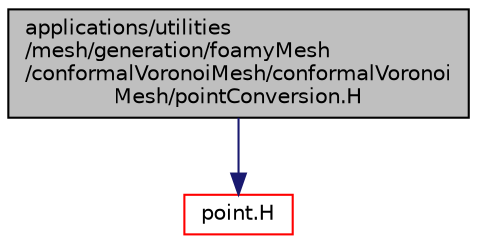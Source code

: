 digraph "applications/utilities/mesh/generation/foamyMesh/conformalVoronoiMesh/conformalVoronoiMesh/pointConversion.H"
{
  bgcolor="transparent";
  edge [fontname="Helvetica",fontsize="10",labelfontname="Helvetica",labelfontsize="10"];
  node [fontname="Helvetica",fontsize="10",shape=record];
  Node0 [label="applications/utilities\l/mesh/generation/foamyMesh\l/conformalVoronoiMesh/conformalVoronoi\lMesh/pointConversion.H",height=0.2,width=0.4,color="black", fillcolor="grey75", style="filled", fontcolor="black"];
  Node0 -> Node1 [color="midnightblue",fontsize="10",style="solid",fontname="Helvetica"];
  Node1 [label="point.H",height=0.2,width=0.4,color="red",URL="$a12827.html"];
}
